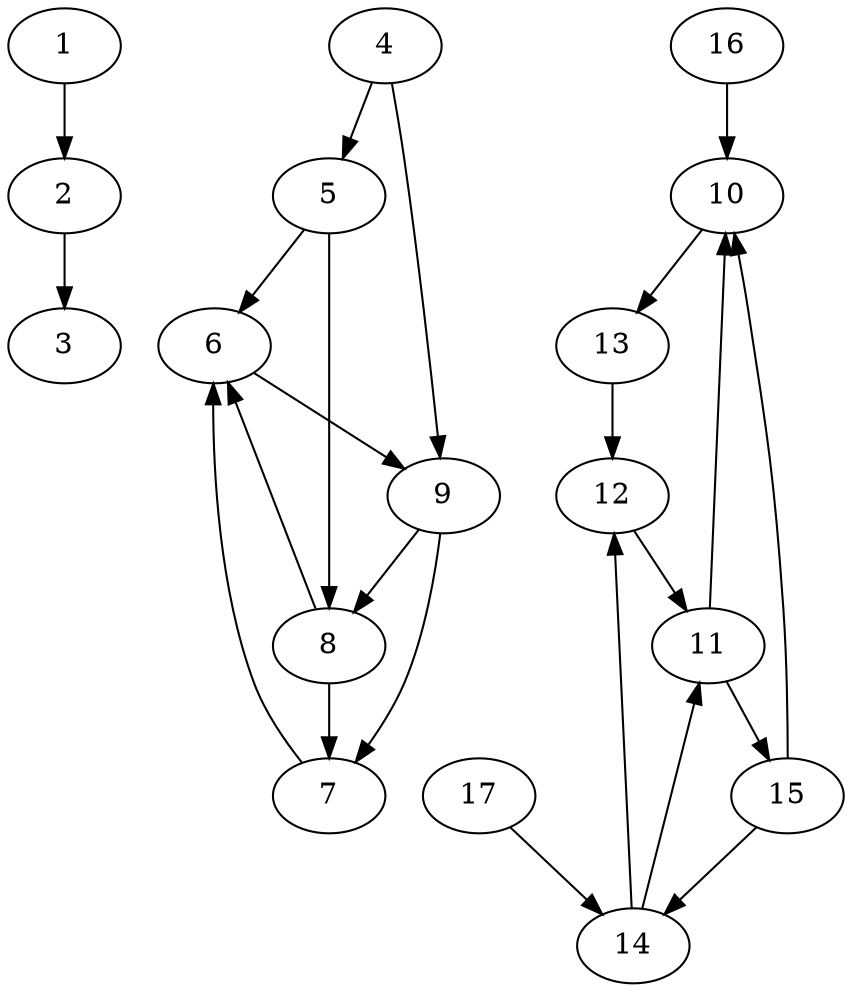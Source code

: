digraph G {
0[label=1];
1[label=2];
2[label=3];
3[label=4];
4[label=5];
5[label=6];
6[label=7];
7[label=8];
8[label=9];
9[label=10];
10[label=11];
11[label=12];
12[label=13];
13[label=14];
14[label=15];
15[label=16];
16[label=17];
0->1 ;
1->2 ;
3->4 ;
3->8 ;
4->5 ;
4->7 ;
5->8 ;
6->5 ;
7->5 ;
7->6 ;
8->6 ;
8->7 ;
9->12 ;
10->9 ;
10->14 ;
11->10 ;
12->11 ;
13->10 ;
13->11 ;
14->9 ;
14->13 ;
15->9 ;
16->13 ;
}
